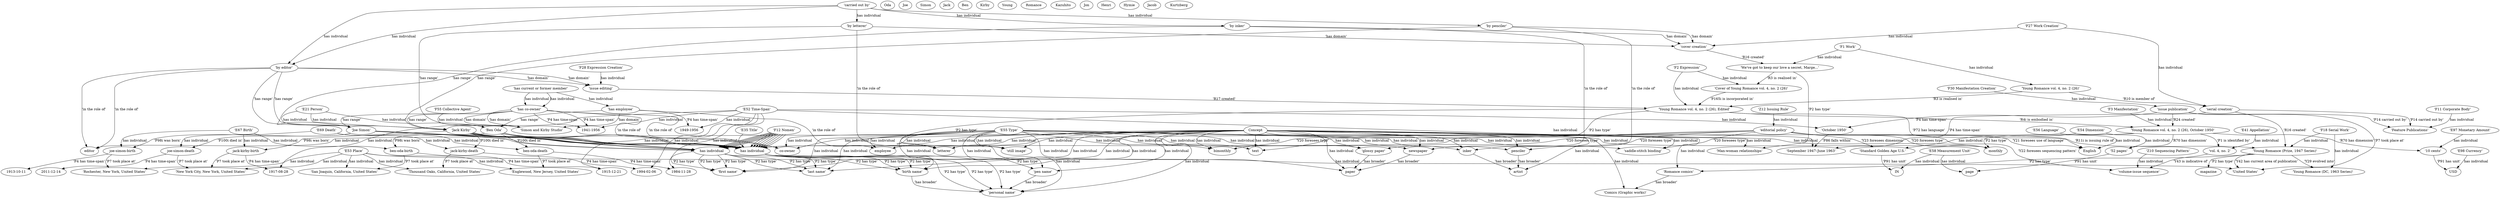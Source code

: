digraph g {
	"'Joe Simon'" -> "joe-simon-death" [label="'P100i died in'"]
	"'carried out by'" -> "'by letterer'" [label="has individual"]
	"'by editor'" -> "editor" [label="'in the role of'"]
	"'F12 Nomen'" -> ""Oda"" [label="has individual"]
	"'"Joe Simon"'" -> "'personal name'" [label="'P2 has type'"]
	"'E52 Time-Span'" -> "1915-12-21" [label="has individual"]
	"'has employee'" -> "'Ben Oda'" [label="'has range'"]
	"'F12 Nomen'" -> ""Jack"" [label="has individual"]
	"'has co-owner'" -> "co-owner" [label="'in the role of'"]
	"Concept" -> "editor" [label="has individual"]
	"'Romance comics'" -> "'Comics (Graphic works)'" [label="'has broader'"]
	"'F12 Nomen'" -> ""Ben"" [label="has individual"]
	"'E55 Type'" -> "paper" [label="has individual"]
	"'Jack Kirby'" -> ""Jack"" [label="'P67i is referred to by'"]
	"'F12 Nomen'" -> ""Kirby"" [label="has individual"]
	"'Jack Kirby'" -> ""Kirby"" [label="'P67i is referred to by'"]
	"'by inker'" -> "inker" [label="'in the role of'"]
	"penciler" -> "artist" [label="'has broader'"]
	"Concept" -> "penciler" [label="has individual"]
	"'by editor'" -> "'Jack Kirby'" [label="'has range'"]
	"'Young Romance vol. 4, no. 2 (26), October 1950'" -> "'"Young Romance"'" [label="'P102 has title'"]
	"'F2 Expression'" -> "'Cover of Young Romance vol. 4, no. 2 (26)'" [label="has individual"]
	"'Young Romance (Prize, 1947 Series)'" -> "magazine" [label="'P2 has type'"]
	"'has co-owner'" -> "co-owner" [label="'in the role of'"]
	"'editorial policy'" -> "English" [label="'Y21 foresees use of language'"]
	"'by editor'" -> "'issue editing'" [label="'has domain'"]
	"Concept" -> "'personal name'" [label="has individual"]
	"jack-kirby-birth" -> "1917-08-28" [label="'P4 has time-span'"]
	"'F1 Work'" -> "'Young Romance vol. 4, no. 2 (26)'" [label="has individual"]
	"ben-oda-death" -> "'Englewood, New Jersey, United States'" [label="'P7 took place at'"]
	"'carried out by'" -> "'by penciler'" [label="has individual"]
	"'Z12 Issuing Rule'" -> "'editorial policy'" [label="has individual"]
	"'E55 Type'" -> "newspaper" [label="has individual"]
	"Concept" -> "letterer" [label="has individual"]
	"'Young Romance vol. 4, no. 2 (26)'" -> "'serial creation'" [label="'R10 is member of'"]
	"'Young Romance vol. 4, no. 2 (26), October 1950'" -> "'52 pages'" [label="'R70 has dimension'"]
	"'has current or former member'" -> "'has co-owner'" [label="has individual"]
	"'Z10 Sequencing Pattern'" -> "'volume-issue sequence'" [label="has individual"]
	"'E55 Type'" -> "'saddle-stitch binding'" [label="has individual"]
	"'editorial policy'" -> "'Standard Golden Age U.S.'" [label="'Y23 foresees dimension'"]
	"'E52 Time-Span'" -> "1949-1956" [label="has individual"]
	"'carried out by'" -> "'by editor'" [label="has individual"]
	"'Young Romance vol. 4, no. 2 (26)'" -> "'Young Romance vol. 4, no. 2 (26), Edited'" [label="'R3 is realised in'"]
	"'Young Romance (Prize, 1947 Series)'" -> "'Young Romance (DC, 1963 Series)'" [label="'Y29 evolved into'"]
	"jack-kirby-birth" -> "'New York City, New York, United States'" [label="'P7 took place at'"]
	"'by inker'" -> "'cover creation'" [label="'has domain'"]
	"ben-oda-birth" -> "1915-12-21" [label="'P4 has time-span'"]
	"'10 cents'" -> "USD" [label="'P91 has unit'"]
	"'E21 Person'" -> "'Joe Simon'" [label="has individual"]
	"'E55 Type'" -> "co-owner" [label="has individual"]
	"'"Ben Kazuhito Oda"'" -> "'birth name'" [label="'P2 has type'"]
	"'editorial policy'" -> "monthly" [label="'Y20 foresees type'"]
	"'editorial policy'" -> "'volume-issue sequence'" [label="'Y22 foresees sequencing pattern'"]
	"'F27 Work Creation'" -> "'serial creation'" [label="has individual"]
	"jack-kirby-death" -> "'Thousand Oaks, California, United States'" [label="'P7 took place at'"]
	"'by inker'" -> "'Joe Simon'" [label="'has range'"]
	"'"Jack Kirby"'" -> "'personal name'" [label="'P2 has type'"]
	"'F18 Serial Work'" -> "'Young Romance (DC, 1963 Series)'" [label="has individual"]
	""Kirby"" -> "'last name'" [label="'P2 has type'"]
	""Simon"" -> "'last name'" [label="'P2 has type'"]
	"'E52 Time-Span'" -> "1994-02-06" [label="has individual"]
	"joe-simon-birth" -> "1913-10-11" [label="'P4 has time-span'"]
	"'has current or former member'" -> "'has employee'" [label="has individual"]
	"'October 1950'" -> "'September 1947–June 1963'" [label="'P86 falls within'"]
	"'"Jon Henri"'" -> "'pen name'" [label="'P2 has type'"]
	"Concept" -> "'still image'" [label="has individual"]
	"'issue publication'" -> "'United States'" [label="'P7 took place at'"]
	"'E53 Place'" -> "'San Joaquin, California, United States'" [label="has individual"]
	"'editorial policy'" -> "'saddle-stitch binding'" [label="'Y20 foresees type'"]
	"Concept" -> "'Comics (Graphic works)'" [label="has individual"]
	"Concept" -> "inker" [label="has individual"]
	"'E53 Place'" -> "'Thousand Oaks, California, United States'" [label="has individual"]
	"inker" -> "artist" [label="'has broader'"]
	"'Ben Oda'" -> "ben-oda-death" [label="'P100i died in'"]
	"'cover creation'" -> "'We\'ve got to keep our love a secret, Marge...'" [label="'R16 created'"]
	"'by editor'" -> "'issue editing'" [label="'has domain'"]
	"'by penciler'" -> "'Jack Kirby'" [label="'has range'"]
	"joe-simon-birth" -> "'Rochester, New York, United States'" [label="'P7 took place at'"]
	"joe-simon-death" -> "'New York City, New York, United States'" [label="'P7 took place at'"]
	"'editorial policy'" -> "newspaper" [label="'Y20 foresees type'"]
	"'has co-owner'" -> "'Simon and Kirby Studio'" [label="'has domain'"]
	"'F1 Work'" -> "'We\'ve got to keep our love a secret, Marge...'" [label="has individual"]
	"'vol. 4, no. 2'" -> "'volume-issue sequence'" [label="'Y43 is indicative of'"]
	"'issue publication'" -> "'Feature Publications'" [label="'P14 carried out by'"]
	""Jack"" -> "'first name'" [label="'P2 has type'"]
	"Concept" -> "'first name'" [label="has individual"]
	"Concept" -> "'last name'" [label="has individual"]
	"'E53 Place'" -> "'United States'" [label="has individual"]
	"Concept" -> "'Man-woman relationships'" [label="has individual"]
	"'E55 Type'" -> "monthly" [label="has individual"]
	"Concept" -> "'glossy paper'" [label="has individual"]
	"'E56 Language'" -> "English" [label="has individual"]
	"'F27 Work Creation'" -> "'cover creation'" [label="has individual"]
	"'E55 Type'" -> "'glossy paper'" [label="has individual"]
	"'F30 Manifestation Creation'" -> "'issue publication'" [label="has individual"]
	"'Joe Simon'" -> ""Simon"" [label="'P67i is referred to by'"]
	"Concept" -> "text" [label="has individual"]
	"Concept" -> "'birth name'" [label="has individual"]
	"'Joe Simon'" -> ""Joe"" [label="'P67i is referred to by'"]
	"'"Hymie Simon"'" -> "'birth name'" [label="'P2 has type'"]
	"'has employee'" -> "employee" [label="'in the role of'"]
	"'Jack Kirby'" -> "jack-kirby-death" [label="'P100i died in'"]
	"'F18 Serial Work'" -> "'Young Romance (Prize, 1947 Series)'" [label="has individual"]
	"'E69 Death'" -> "jack-kirby-death" [label="has individual"]
	"'E55 Type'" -> "inker" [label="has individual"]
	"'by editor'" -> "editor" [label="'in the role of'"]
	"'by editor'" -> "'Joe Simon'" [label="'has range'"]
	"'has co-owner'" -> "'Simon and Kirby Studio'" [label="'has domain'"]
	"'carried out by'" -> "'by editor'" [label="has individual"]
	"'E97 Monetary Amount'" -> "'10 cents'" [label="has individual"]
	"'by penciler'" -> "'cover creation'" [label="'has domain'"]
	"'52 pages'" -> "page" [label="'P91 has unit'"]
	"Concept" -> "artist" [label="has individual"]
	"Concept" -> "'pen name'" [label="has individual"]
	"'F12 Nomen'" -> "'"Ben Oda"'" [label="has individual"]
	"'F12 Nomen'" -> "'"Ben Kazuhito Oda"'" [label="has individual"]
	"'E67 Birth'" -> "joe-simon-birth" [label="has individual"]
	"ben-oda-birth" -> "'San Joaquin, California, United States'" [label="'P7 took place at'"]
	"'birth name'" -> "'personal name'" [label="'has broader'"]
	""Oda"" -> "'last name'" [label="'P2 has type'"]
	"'E55 Type'" -> "penciler" [label="has individual"]
	"'E69 Death'" -> "joe-simon-death" [label="has individual"]
	"'Ben Oda'" -> ""Oda"" [label="'P67i is referred to by'"]
	"'issue publication'" -> "'October 1950'" [label="'P4 has time-span'"]
	"'Joe Simon'" -> "'"Joe Simon"'" [label="'P67i is referred to by'"]
	"'E53 Place'" -> "'Englewood, New Jersey, United States'" [label="has individual"]
	"'Joe Simon'" -> "'"Hymie Simon"'" [label="'P67i is referred to by'"]
	"'E55 Type'" -> "'personal name'" [label="has individual"]
	"'E52 Time-Span'" -> "1941-1956" [label="has individual"]
	"'has current or former member'" -> "'has co-owner'" [label="has individual"]
	"joe-simon-death" -> "2011-12-14" [label="'P4 has time-span'"]
	"'E53 Place'" -> "'New York City, New York, United States'" [label="has individual"]
	"'Young Romance vol. 4, no. 2 (26), October 1950'" -> "monthly" [label="'P2 has type'"]
	"'Ben Oda'" -> ""Ben"" [label="'P67i is referred to by'"]
	"'F55 Collective Agent'" -> "'Simon and Kirby Studio'" [label="has individual"]
	"'E69 Death'" -> "ben-oda-death" [label="has individual"]
	"'Young Romance vol. 4, no. 2 (26), Edited'" -> "'Young Romance vol. 4, no. 2 (26), October 1950'" [label="'R4i is embodied in'"]
	"'E52 Time-Span'" -> "'October 1950'" [label="has individual"]
	"'by letterer'" -> "letterer" [label="'in the role of'"]
	"'Jack Kirby'" -> "jack-kirby-birth" [label="'P98i was born'"]
	"'We\'ve got to keep our love a secret, Marge...'" -> "'Man-woman relationships'" [label="'P2 has type'"]
	"'E41 Appellation'" -> "'vol. 4, no. 2'" [label="has individual"]
	"'E55 Type'" -> "bimonthly" [label="has individual"]
	"'We\'ve got to keep our love a secret, Marge...'" -> "'Cover of Young Romance vol. 4, no. 2 (26)'" [label="'R3 is realised in'"]
	"'E58 Measurement Unit'" -> "IN" [label="has individual"]
	"'E54 Dimension'" -> "'Standard Golden Age U.S.'" [label="has individual"]
	"'Young Romance vol. 4, no. 2 (26), October 1950'" -> "'vol. 4, no. 2'" [label="'P1 is identified by'"]
	"'F11 Corporate Body'" -> "'Feature Publications'" [label="has individual"]
	"Concept" -> "paper" [label="has individual"]
	"'Ben Oda'" -> "ben-oda-birth" [label="'P98i was born'"]
	"'E55 Type'" -> "employee" [label="has individual"]
	"'Ben Oda'" -> "'"Ben Oda"'" [label="'P67i is referred to by'"]
	"'editorial policy'" -> "'glossy paper'" [label="'Y20 foresees type'"]
	"'Ben Oda'" -> "'"Ben Kazuhito Oda"'" [label="'P67i is referred to by'"]
	"'Joe Simon'" -> "joe-simon-birth" [label="'P98i was born'"]
	"'E55 Type'" -> "letterer" [label="has individual"]
	"Concept" -> "newspaper" [label="has individual"]
	"'Joe Simon'" -> "'"Jon Henri"'" [label="'P67i is referred to by'"]
	"'serial creation'" -> "'Young Romance (Prize, 1947 Series)'" [label="'R16 created'"]
	"Concept" -> "co-owner" [label="has individual"]
	"Concept" -> "'saddle-stitch binding'" [label="has individual"]
	"'F3 Manifestation'" -> "'Young Romance vol. 4, no. 2 (26), October 1950'" [label="has individual"]
	"'editorial policy'" -> "'Young Romance (Prize, 1947 Series)'" [label="'R11i is issuing rule of'"]
	"jack-kirby-death" -> "1994-02-06" [label="'P4 has time-span'"]
	"'F12 Nomen'" -> "'"Hymie Simon"'" [label="has individual"]
	"newspaper" -> "paper" [label="'has broader'"]
	"'E67 Birth'" -> "ben-oda-birth" [label="has individual"]
	"'F12 Nomen'" -> "'"Joe Simon"'" [label="has individual"]
	"'has co-owner'" -> "1941-1956" [label="'P4 has time-span'"]
	"'serial creation'" -> "'Feature Publications'" [label="'P14 carried out by'"]
	"'E52 Time-Span'" -> "1917-08-28" [label="has individual"]
	"'issue editing'" -> "'Young Romance vol. 4, no. 2 (26), Edited'" [label="'R17 created'"]
	"'"Jacob Kurtzberg"'" -> "'birth name'" [label="'P2 has type'"]
	"'editorial policy'" -> "'"Young Romance"'" [label="'Y24 foresees use of title'"]
	"'issue publication'" -> "'Young Romance vol. 4, no. 2 (26), October 1950'" [label="'R24 created'"]
	"'E35 Title'" -> "'"Young Romance"'" [label="has individual"]
	"'E55 Type'" -> "'still image'" [label="has individual"]
	"'E55 Type'" -> "'pen name'" [label="has individual"]
	"'E21 Person'" -> "'Jack Kirby'" [label="has individual"]
	"'glossy paper'" -> "paper" [label="'has broader'"]
	"'Young Romance vol. 4, no. 2 (26), Edited'" -> "text" [label="'P2 has type'"]
	"'by letterer'" -> "'Ben Oda'" [label="'has range'"]
	"'has co-owner'" -> "'Jack Kirby'" [label="'has range'"]
	"Concept" -> "monthly" [label="has individual"]
	"'Cover of Young Romance vol. 4, no. 2 (26)'" -> "'Young Romance vol. 4, no. 2 (26), Edited'" [label="'P165i is incorporated in'"]
	"'E54 Dimension'" -> "'52 pages'" [label="has individual"]
	"'F28 Expression Creation'" -> "'issue editing'" [label="has individual"]
	"'serial creation'" -> "'September 1947–June 1963'" [label="'P4 has time-span'"]
	""Ben"" -> "'first name'" [label="'P2 has type'"]
	"'Young Romance vol. 4, no. 2 (26), October 1950'" -> "'10 cents'" [label="'R70 has dimension'"]
	"'Young Romance (Prize, 1947 Series)'" -> "'Romance comics'" [label="'P2 has type'"]
	""Joe"" -> "'first name'" [label="'P2 has type'"]
	"'E52 Time-Span'" -> "'September 1947–June 1963'" [label="has individual"]
	"'F12 Nomen'" -> ""Simon"" [label="has individual"]
	"'has co-owner'" -> "'Joe Simon'" [label="'has range'"]
	"'F12 Nomen'" -> ""Joe"" [label="has individual"]
	"'pen name'" -> "'personal name'" [label="'has broader'"]
	"'E55 Type'" -> "'birth name'" [label="has individual"]
	"'has co-owner'" -> "1941-1956" [label="'P4 has time-span'"]
	"'by letterer'" -> "'cover creation'" [label="'has domain'"]
	"'E67 Birth'" -> "jack-kirby-birth" [label="has individual"]
	"Concept" -> "employee" [label="has individual"]
	"'Jack Kirby'" -> "'"Jack Kirby"'" [label="'P67i is referred to by'"]
	"'Jack Kirby'" -> "'"Jacob Kurtzberg"'" [label="'P67i is referred to by'"]
	"'E52 Time-Span'" -> "1984-11-28" [label="has individual"]
	"'Jack Kirby'" -> "'"Jon Henri"'" [label="'P67i is referred to by'"]
	"'E53 Place'" -> "'Rochester, New York, United States'" [label="has individual"]
	"'F12 Nomen'" -> "'"Jack Kirby"'" [label="has individual"]
	"'Young Romance (Prize, 1947 Series)'" -> "'United States'" [label="'Y42 has current area of publication'"]
	"'E55 Type'" -> "'last name'" [label="has individual"]
	"'E55 Type'" -> "'first name'" [label="has individual"]
	"'"Ben Oda"'" -> "'personal name'" [label="'P2 has type'"]
	"'Young Romance vol. 4, no. 2 (26), Edited'" -> "English" [label="'P72 has language'"]
	"'Young Romance vol. 4, no. 2 (26), Edited'" -> "'still image'" [label="'P2 has type'"]
	"'E21 Person'" -> "'Ben Oda'" [label="has individual"]
	"Concept" -> "bimonthly" [label="has individual"]
	"'Standard Golden Age U.S.'" -> "IN" [label="'P91 has unit'"]
	"'F12 Nomen'" -> "'"Jacob Kurtzberg"'" [label="has individual"]
	"'E55 Type'" -> "text" [label="has individual"]
	"'F12 Nomen'" -> "'"Jon Henri"'" [label="has individual"]
	"Concept" -> "'Romance comics'" [label="has individual"]
	"'E58 Measurement Unit'" -> "page" [label="has individual"]
	"'has employee'" -> "'Simon and Kirby Studio'" [label="'has domain'"]
	"ben-oda-death" -> "1984-11-28" [label="'P4 has time-span'"]
	"'editorial policy'" -> "bimonthly" [label="'Y20 foresees type'"]
	"'carried out by'" -> "'by inker'" [label="has individual"]
	"'E98 Currency'" -> "USD" [label="has individual"]
	"'by penciler'" -> "penciler" [label="'in the role of'"]
	"'has employee'" -> "1949-1956" [label="'P4 has time-span'"]
	"'F2 Expression'" -> "'Young Romance vol. 4, no. 2 (26), Edited'" [label="has individual"]
}
